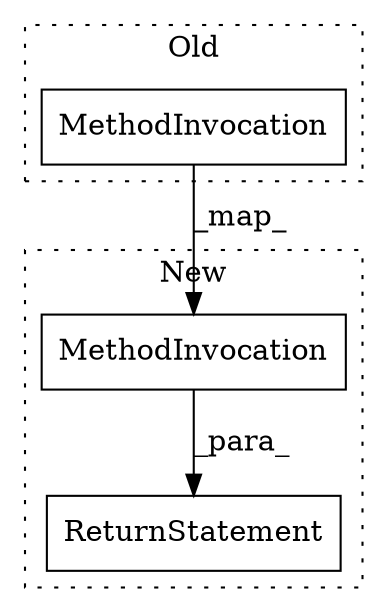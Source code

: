 digraph G {
subgraph cluster0 {
1 [label="MethodInvocation" a="32" s="56813" l="5" shape="box"];
label = "Old";
style="dotted";
}
subgraph cluster1 {
2 [label="MethodInvocation" a="32" s="56820" l="5" shape="box"];
3 [label="ReturnStatement" a="41" s="56813" l="7" shape="box"];
label = "New";
style="dotted";
}
1 -> 2 [label="_map_"];
2 -> 3 [label="_para_"];
}